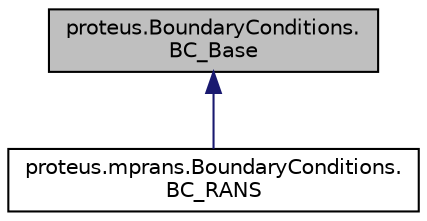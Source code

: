 digraph "proteus.BoundaryConditions.BC_Base"
{
 // LATEX_PDF_SIZE
  edge [fontname="Helvetica",fontsize="10",labelfontname="Helvetica",labelfontsize="10"];
  node [fontname="Helvetica",fontsize="10",shape=record];
  Node1 [label="proteus.BoundaryConditions.\lBC_Base",height=0.2,width=0.4,color="black", fillcolor="grey75", style="filled", fontcolor="black",tooltip=" "];
  Node1 -> Node2 [dir="back",color="midnightblue",fontsize="10",style="solid",fontname="Helvetica"];
  Node2 [label="proteus.mprans.BoundaryConditions.\lBC_RANS",height=0.2,width=0.4,color="black", fillcolor="white", style="filled",URL="$classproteus_1_1mprans_1_1BoundaryConditions_1_1BC__RANS.html",tooltip=" "];
}
